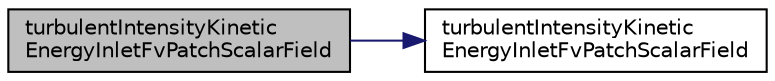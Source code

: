 digraph "turbulentIntensityKineticEnergyInletFvPatchScalarField"
{
  bgcolor="transparent";
  edge [fontname="Helvetica",fontsize="10",labelfontname="Helvetica",labelfontsize="10"];
  node [fontname="Helvetica",fontsize="10",shape=record];
  rankdir="LR";
  Node1 [label="turbulentIntensityKinetic\lEnergyInletFvPatchScalarField",height=0.2,width=0.4,color="black", fillcolor="grey75", style="filled", fontcolor="black"];
  Node1 -> Node2 [color="midnightblue",fontsize="10",style="solid",fontname="Helvetica"];
  Node2 [label="turbulentIntensityKinetic\lEnergyInletFvPatchScalarField",height=0.2,width=0.4,color="black",URL="$a02797.html#a59af2ca160713732ea478f5d5fc62a20",tooltip="Construct from patch and internal field. "];
}
